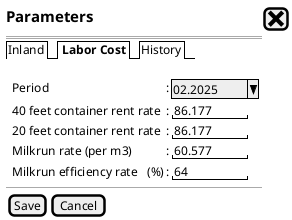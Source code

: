 @startsalt
{
<size:15><b>Parameters|[<size:25><&x>]|*
==
{/ Inland |<b> Labor Cost | History}*
  
  .
  {
    .|Period                          |:|^ 02.2025 ^|*
    .|40 feet container rent rate     |:|" 86.177  "|*
    .|20 feet container rent rate     |:|" 86.177  "|*
    .|Milkrun rate (per m3)           |:|" 60.577  "|*
    .|Milkrun efficiency rate   (%)   |:|"  64     "|*
  }
  --
  {
    [Save]|[Cancel]
  }






}
@endsalt
